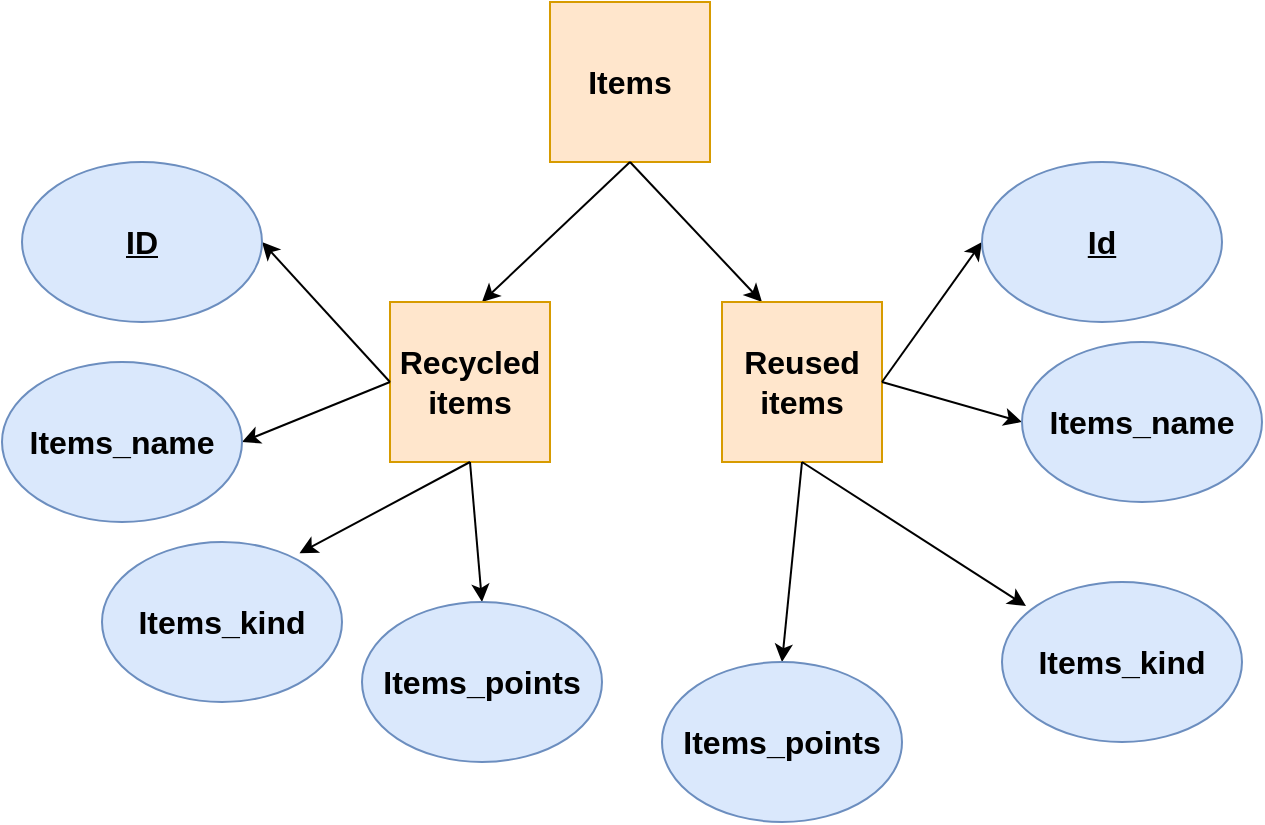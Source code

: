 <mxfile type="device" version="12.9.11"><diagram id="C5RBs43oDa-KdzZeNtuy" name="Page-1"><mxGraphModel grid="1" shadow="0" math="0" pageHeight="1169" pageWidth="827" pageScale="1" page="1" fold="1" arrows="1" connect="1" tooltips="1" guides="1" gridSize="10" dy="576" dx="1038"><root><mxCell id="WIyWlLk6GJQsqaUBKTNV-0"/><mxCell id="WIyWlLk6GJQsqaUBKTNV-1" parent="WIyWlLk6GJQsqaUBKTNV-0"/><mxCell id="xbHvSdc7mSd2tjd4BmNG-0" value="&lt;b style=&quot;font-size: 16px&quot;&gt;&lt;font style=&quot;font-size: 16px&quot;&gt;Items&lt;/font&gt;&lt;/b&gt;" parent="WIyWlLk6GJQsqaUBKTNV-1" vertex="1" style="whiteSpace=wrap;html=1;aspect=fixed;fillColor=#ffe6cc;strokeColor=#d79b00;"><mxGeometry as="geometry" height="80" width="80" y="130" x="374"/></mxCell><mxCell id="xbHvSdc7mSd2tjd4BmNG-2" value="" parent="WIyWlLk6GJQsqaUBKTNV-1" style="endArrow=classic;html=1;exitX=0.5;exitY=1;exitDx=0;exitDy=0;" edge="1" source="xbHvSdc7mSd2tjd4BmNG-0"><mxGeometry as="geometry" height="50" width="50" relative="1"><mxPoint as="sourcePoint" y="330" x="370"/><mxPoint as="targetPoint" y="280" x="340"/></mxGeometry></mxCell><mxCell id="xbHvSdc7mSd2tjd4BmNG-3" value="" parent="WIyWlLk6GJQsqaUBKTNV-1" style="endArrow=classic;html=1;exitX=0.5;exitY=1;exitDx=0;exitDy=0;" edge="1" source="xbHvSdc7mSd2tjd4BmNG-0"><mxGeometry as="geometry" height="50" width="50" relative="1"><mxPoint as="sourcePoint" y="460" x="490"/><mxPoint as="targetPoint" y="280" x="480"/></mxGeometry></mxCell><mxCell id="xbHvSdc7mSd2tjd4BmNG-4" value="&lt;b style=&quot;font-size: 16px&quot;&gt;&lt;font style=&quot;font-size: 16px&quot;&gt;Recycled&lt;br&gt;items&lt;/font&gt;&lt;/b&gt;" parent="WIyWlLk6GJQsqaUBKTNV-1" vertex="1" style="whiteSpace=wrap;html=1;aspect=fixed;fillColor=#ffe6cc;strokeColor=#d79b00;"><mxGeometry as="geometry" height="80" width="80" y="280" x="294"/></mxCell><mxCell id="xbHvSdc7mSd2tjd4BmNG-5" value="&lt;font style=&quot;font-size: 16px&quot;&gt;&lt;b&gt;Reused items&lt;/b&gt;&lt;/font&gt;" parent="WIyWlLk6GJQsqaUBKTNV-1" vertex="1" style="whiteSpace=wrap;html=1;aspect=fixed;fillColor=#ffe6cc;strokeColor=#d79b00;"><mxGeometry as="geometry" height="80" width="80" y="280" x="460"/></mxCell><mxCell id="xbHvSdc7mSd2tjd4BmNG-6" value="" parent="WIyWlLk6GJQsqaUBKTNV-1" style="endArrow=classic;html=1;exitX=0;exitY=0.5;exitDx=0;exitDy=0;" edge="1" source="xbHvSdc7mSd2tjd4BmNG-4"><mxGeometry as="geometry" height="50" width="50" relative="1"><mxPoint as="sourcePoint" y="370" x="140"/><mxPoint as="targetPoint" y="350" x="220"/></mxGeometry></mxCell><mxCell id="xbHvSdc7mSd2tjd4BmNG-7" value="" parent="WIyWlLk6GJQsqaUBKTNV-1" style="endArrow=classic;html=1;exitX=0.5;exitY=1;exitDx=0;exitDy=0;entryX=0.823;entryY=0.07;entryDx=0;entryDy=0;entryPerimeter=0;" edge="1" target="xbHvSdc7mSd2tjd4BmNG-11" source="xbHvSdc7mSd2tjd4BmNG-4"><mxGeometry as="geometry" height="50" width="50" relative="1"><mxPoint as="sourcePoint" y="450" x="290"/><mxPoint as="targetPoint" y="400" x="250"/></mxGeometry></mxCell><mxCell id="xbHvSdc7mSd2tjd4BmNG-8" value="" parent="WIyWlLk6GJQsqaUBKTNV-1" style="endArrow=classic;html=1;exitX=0;exitY=0.5;exitDx=0;exitDy=0;entryX=1;entryY=0.5;entryDx=0;entryDy=0;" edge="1" target="xbHvSdc7mSd2tjd4BmNG-9" source="xbHvSdc7mSd2tjd4BmNG-4"><mxGeometry as="geometry" height="50" width="50" relative="1"><mxPoint as="sourcePoint" y="270" x="120"/><mxPoint as="targetPoint" y="260" x="230"/></mxGeometry></mxCell><mxCell id="xbHvSdc7mSd2tjd4BmNG-9" value="&lt;b style=&quot;font-size: 16px&quot;&gt;&lt;u&gt;&lt;font style=&quot;font-size: 16px&quot;&gt;ID&lt;/font&gt;&lt;/u&gt;&lt;/b&gt;" parent="WIyWlLk6GJQsqaUBKTNV-1" vertex="1" style="ellipse;whiteSpace=wrap;html=1;fillColor=#dae8fc;strokeColor=#6c8ebf;"><mxGeometry as="geometry" height="80" width="120" y="210" x="110"/></mxCell><mxCell id="xbHvSdc7mSd2tjd4BmNG-10" value="&lt;b&gt;&lt;font style=&quot;font-size: 16px&quot;&gt;Items_name&lt;/font&gt;&lt;/b&gt;" parent="WIyWlLk6GJQsqaUBKTNV-1" vertex="1" style="ellipse;whiteSpace=wrap;html=1;fillColor=#dae8fc;strokeColor=#6c8ebf;"><mxGeometry as="geometry" height="80" width="120" y="310" x="100"/></mxCell><mxCell id="xbHvSdc7mSd2tjd4BmNG-11" value="&lt;b style=&quot;font-size: 16px&quot;&gt;&lt;font style=&quot;font-size: 16px&quot;&gt;Items_kind&lt;/font&gt;&lt;/b&gt;" parent="WIyWlLk6GJQsqaUBKTNV-1" vertex="1" style="ellipse;whiteSpace=wrap;html=1;fillColor=#dae8fc;strokeColor=#6c8ebf;"><mxGeometry as="geometry" height="80" width="120" y="400" x="150"/></mxCell><mxCell id="xbHvSdc7mSd2tjd4BmNG-12" value="" parent="WIyWlLk6GJQsqaUBKTNV-1" style="endArrow=classic;html=1;exitX=0.5;exitY=1;exitDx=0;exitDy=0;entryX=0.5;entryY=0;entryDx=0;entryDy=0;" edge="1" target="xbHvSdc7mSd2tjd4BmNG-13" source="xbHvSdc7mSd2tjd4BmNG-4"><mxGeometry as="geometry" height="50" width="50" relative="1"><mxPoint as="sourcePoint" y="490" x="320"/><mxPoint as="targetPoint" y="430" x="334"/></mxGeometry></mxCell><mxCell id="xbHvSdc7mSd2tjd4BmNG-13" value="&lt;b style=&quot;font-size: 16px&quot;&gt;&lt;font style=&quot;font-size: 16px&quot;&gt;Items_points&lt;/font&gt;&lt;/b&gt;" parent="WIyWlLk6GJQsqaUBKTNV-1" vertex="1" style="ellipse;whiteSpace=wrap;html=1;fillColor=#dae8fc;strokeColor=#6c8ebf;"><mxGeometry as="geometry" height="80" width="120" y="430" x="280"/></mxCell><mxCell id="xbHvSdc7mSd2tjd4BmNG-14" value="" parent="WIyWlLk6GJQsqaUBKTNV-1" style="endArrow=classic;html=1;exitX=1;exitY=0.5;exitDx=0;exitDy=0;entryX=0;entryY=0.5;entryDx=0;entryDy=0;" edge="1" target="xbHvSdc7mSd2tjd4BmNG-15" source="xbHvSdc7mSd2tjd4BmNG-5"><mxGeometry as="geometry" height="50" width="50" relative="1"><mxPoint as="sourcePoint" y="310" x="620"/><mxPoint as="targetPoint" y="260" x="590"/></mxGeometry></mxCell><mxCell id="xbHvSdc7mSd2tjd4BmNG-15" value="&lt;b style=&quot;font-size: 16px&quot;&gt;&lt;u&gt;Id&lt;/u&gt;&lt;/b&gt;" parent="WIyWlLk6GJQsqaUBKTNV-1" vertex="1" style="ellipse;whiteSpace=wrap;html=1;fillColor=#dae8fc;strokeColor=#6c8ebf;"><mxGeometry as="geometry" height="80" width="120" y="210" x="590"/></mxCell><mxCell id="xbHvSdc7mSd2tjd4BmNG-16" value="" parent="WIyWlLk6GJQsqaUBKTNV-1" style="endArrow=classic;html=1;entryX=0;entryY=0.5;entryDx=0;entryDy=0;" edge="1" target="xbHvSdc7mSd2tjd4BmNG-17"><mxGeometry as="geometry" height="50" width="50" relative="1"><mxPoint as="sourcePoint" y="320" x="540"/><mxPoint as="targetPoint" y="320" x="610"/></mxGeometry></mxCell><mxCell id="xbHvSdc7mSd2tjd4BmNG-17" value="&lt;b style=&quot;text-align: center ; text-transform: none ; text-indent: 0px ; letter-spacing: normal ; font-family: &amp;#34;helvetica&amp;#34; ; font-size: 12px ; font-style: normal ; font-variant: normal ; font-weight: 700 ; text-decoration: none ; word-spacing: 0px&quot;&gt;&lt;font style=&quot;font-size: 16px&quot;&gt;Items_name&lt;/font&gt;&lt;/b&gt;" parent="WIyWlLk6GJQsqaUBKTNV-1" vertex="1" style="ellipse;whiteSpace=wrap;html=1;fillColor=#dae8fc;strokeColor=#6c8ebf;"><mxGeometry as="geometry" height="80" width="120" y="300" x="610"/></mxCell><mxCell id="xbHvSdc7mSd2tjd4BmNG-18" value="" parent="WIyWlLk6GJQsqaUBKTNV-1" style="endArrow=classic;html=1;exitX=0.5;exitY=1;exitDx=0;exitDy=0;entryX=0.5;entryY=0;entryDx=0;entryDy=0;" edge="1" target="xbHvSdc7mSd2tjd4BmNG-19" source="xbHvSdc7mSd2tjd4BmNG-5"><mxGeometry as="geometry" height="50" width="50" relative="1"><mxPoint as="sourcePoint" y="490" x="520"/><mxPoint as="targetPoint" y="450" x="470"/></mxGeometry></mxCell><mxCell id="xbHvSdc7mSd2tjd4BmNG-19" value="&lt;b style=&quot;text-align: center ; text-transform: none ; text-indent: 0px ; letter-spacing: normal ; font-family: &amp;#34;helvetica&amp;#34; ; font-size: 16px ; font-style: normal ; font-variant: normal ; font-weight: 700 ; text-decoration: none ; word-spacing: 0px&quot;&gt;&lt;font style=&quot;font-size: 16px&quot;&gt;Items_points&lt;/font&gt;&lt;/b&gt;" parent="WIyWlLk6GJQsqaUBKTNV-1" vertex="1" style="ellipse;whiteSpace=wrap;html=1;fillColor=#dae8fc;strokeColor=#6c8ebf;"><mxGeometry as="geometry" height="80" width="120" y="460" x="430"/></mxCell><mxCell id="xbHvSdc7mSd2tjd4BmNG-20" value="" parent="WIyWlLk6GJQsqaUBKTNV-1" style="endArrow=classic;html=1;entryX=0.1;entryY=0.15;entryDx=0;entryDy=0;entryPerimeter=0;" edge="1" target="xbHvSdc7mSd2tjd4BmNG-21"><mxGeometry as="geometry" height="50" width="50" relative="1"><mxPoint as="sourcePoint" y="360" x="500"/><mxPoint as="targetPoint" y="450" x="600"/></mxGeometry></mxCell><mxCell id="xbHvSdc7mSd2tjd4BmNG-21" value="&lt;b style=&quot;text-align: center ; text-transform: none ; text-indent: 0px ; letter-spacing: normal ; font-family: &amp;#34;helvetica&amp;#34; ; font-size: 16px ; font-style: normal ; font-variant: normal ; font-weight: 700 ; text-decoration: none ; word-spacing: 0px&quot;&gt;&lt;font style=&quot;font-size: 16px&quot;&gt;Items_kind&lt;/font&gt;&lt;/b&gt;" parent="WIyWlLk6GJQsqaUBKTNV-1" vertex="1" style="ellipse;whiteSpace=wrap;html=1;fillColor=#dae8fc;strokeColor=#6c8ebf;"><mxGeometry as="geometry" height="80" width="120" y="420" x="600"/></mxCell></root></mxGraphModel></diagram></mxfile>